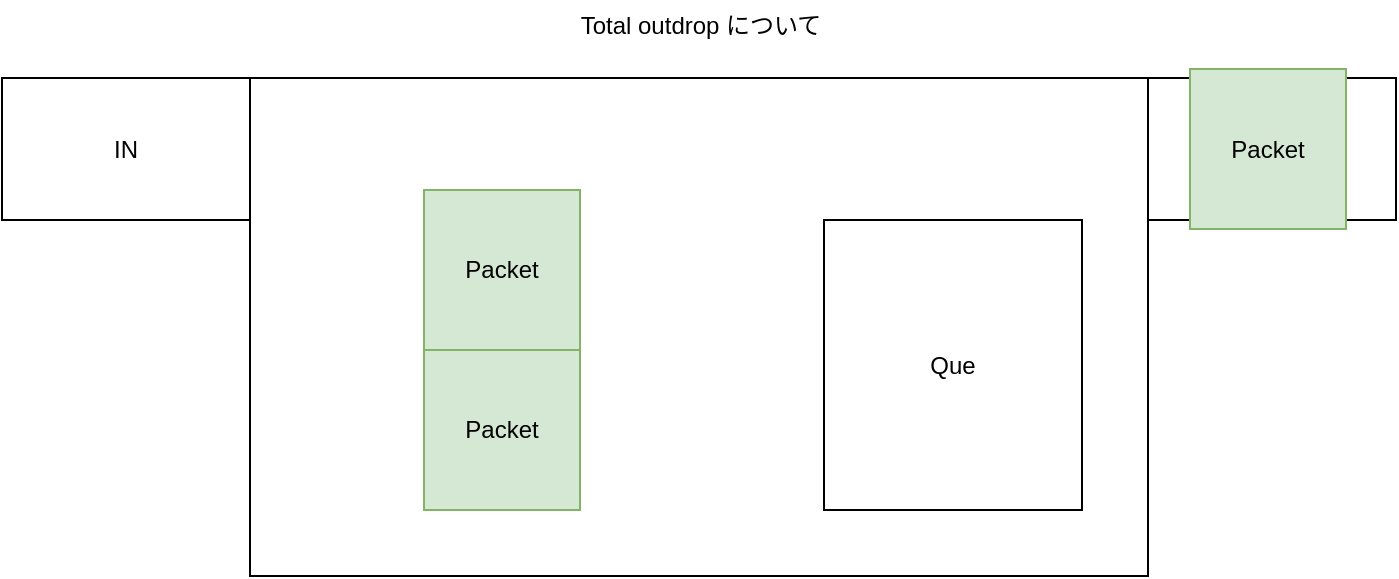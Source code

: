 <mxfile version="21.6.5" type="github">
  <diagram name="ページ1" id="5YMvcwKHLr_hJrbheGe3">
    <mxGraphModel dx="840" dy="1165" grid="0" gridSize="10" guides="1" tooltips="1" connect="1" arrows="1" fold="1" page="1" pageScale="1" pageWidth="827" pageHeight="1169" math="0" shadow="0">
      <root>
        <mxCell id="0" />
        <mxCell id="1" parent="0" />
        <mxCell id="lo2bIMTGq6hck81unSiq-1" value="" style="rounded=0;whiteSpace=wrap;html=1;" vertex="1" parent="1">
          <mxGeometry x="165" y="155" width="449" height="249" as="geometry" />
        </mxCell>
        <mxCell id="lo2bIMTGq6hck81unSiq-2" value="OUT" style="rounded=0;whiteSpace=wrap;html=1;" vertex="1" parent="1">
          <mxGeometry x="614" y="155" width="124" height="71" as="geometry" />
        </mxCell>
        <mxCell id="lo2bIMTGq6hck81unSiq-3" value="Packet" style="whiteSpace=wrap;html=1;fillColor=#d5e8d4;strokeColor=#82b366;" vertex="1" parent="1">
          <mxGeometry x="252" y="291" width="78" height="80" as="geometry" />
        </mxCell>
        <mxCell id="lo2bIMTGq6hck81unSiq-4" value="Que" style="whiteSpace=wrap;html=1;" vertex="1" parent="1">
          <mxGeometry x="452" y="226" width="129" height="145" as="geometry" />
        </mxCell>
        <mxCell id="lo2bIMTGq6hck81unSiq-6" value="Total outdrop について" style="text;html=1;align=center;verticalAlign=middle;resizable=0;points=[];autosize=1;strokeColor=none;fillColor=none;" vertex="1" parent="1">
          <mxGeometry x="320" y="116" width="139" height="26" as="geometry" />
        </mxCell>
        <mxCell id="lo2bIMTGq6hck81unSiq-8" value="IN" style="rounded=0;whiteSpace=wrap;html=1;" vertex="1" parent="1">
          <mxGeometry x="41" y="155" width="124" height="71" as="geometry" />
        </mxCell>
        <mxCell id="lo2bIMTGq6hck81unSiq-9" value="Packet" style="whiteSpace=wrap;html=1;fillColor=#d5e8d4;strokeColor=#82b366;" vertex="1" parent="1">
          <mxGeometry x="635" y="150.5" width="78" height="80" as="geometry" />
        </mxCell>
        <mxCell id="lo2bIMTGq6hck81unSiq-10" value="Packet" style="whiteSpace=wrap;html=1;fillColor=#d5e8d4;strokeColor=#82b366;" vertex="1" parent="1">
          <mxGeometry x="252" y="211" width="78" height="80" as="geometry" />
        </mxCell>
      </root>
    </mxGraphModel>
  </diagram>
</mxfile>
